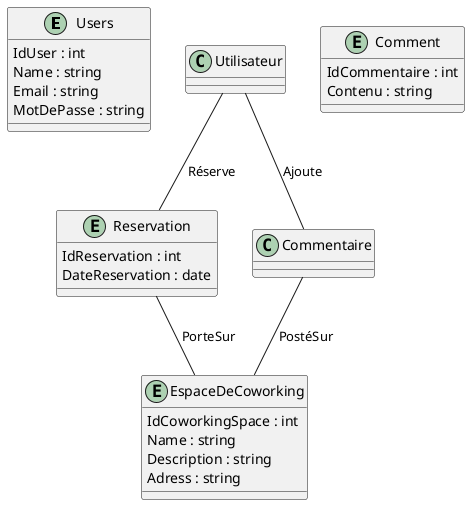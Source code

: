 @startuml

entity Users {
  IdUser : int
  Name : string
  Email : string
  MotDePasse : string
}

entity EspaceDeCoworking {
  IdCoworkingSpace : int
  Name : string
  Description : string
  Adress : string
}

entity Comment {
  IdCommentaire : int
  Contenu : string
}

entity Reservation {
  IdReservation : int
  DateReservation : date
}

Utilisateur -- Commentaire : Ajoute
Utilisateur -- Reservation : Réserve
Commentaire -- EspaceDeCoworking : PostéSur
Reservation -- EspaceDeCoworking : PorteSur

@enduml
